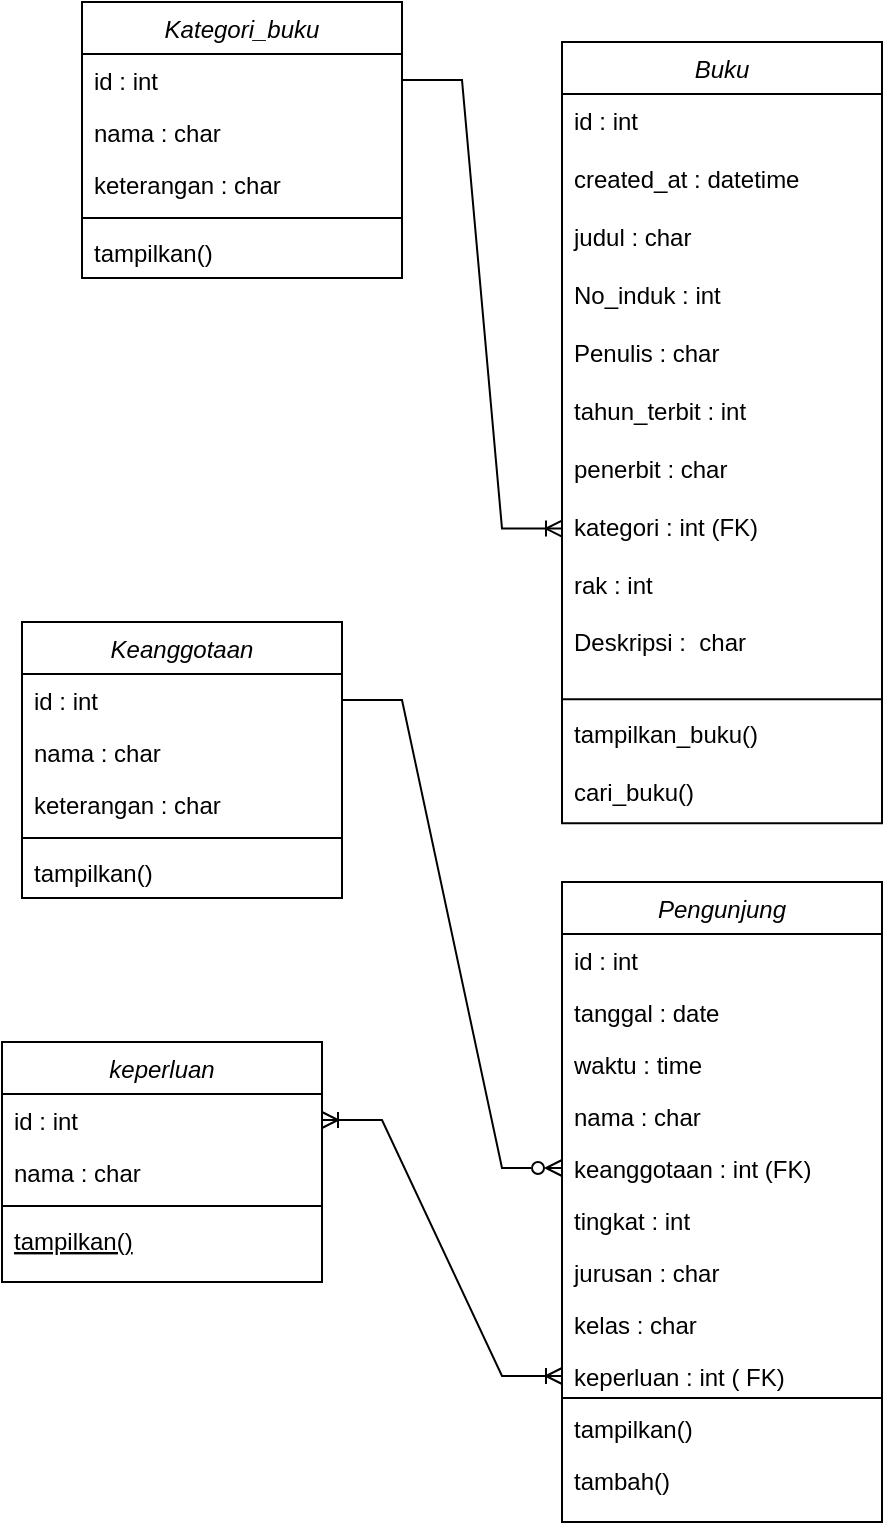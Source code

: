<mxfile version="23.1.5" type="github">
  <diagram id="C5RBs43oDa-KdzZeNtuy" name="Page-1">
    <mxGraphModel dx="1434" dy="780" grid="1" gridSize="10" guides="1" tooltips="1" connect="1" arrows="1" fold="1" page="1" pageScale="1" pageWidth="827" pageHeight="1169" math="0" shadow="0">
      <root>
        <mxCell id="WIyWlLk6GJQsqaUBKTNV-0" />
        <mxCell id="WIyWlLk6GJQsqaUBKTNV-1" parent="WIyWlLk6GJQsqaUBKTNV-0" />
        <mxCell id="zkfFHV4jXpPFQw0GAbJ--0" value="Kategori_buku" style="swimlane;fontStyle=2;align=center;verticalAlign=top;childLayout=stackLayout;horizontal=1;startSize=26;horizontalStack=0;resizeParent=1;resizeLast=0;collapsible=1;marginBottom=0;rounded=0;shadow=0;strokeWidth=1;" parent="WIyWlLk6GJQsqaUBKTNV-1" vertex="1">
          <mxGeometry x="160" y="80" width="160" height="138" as="geometry">
            <mxRectangle x="230" y="140" width="160" height="26" as="alternateBounds" />
          </mxGeometry>
        </mxCell>
        <mxCell id="zkfFHV4jXpPFQw0GAbJ--1" value="id : int" style="text;align=left;verticalAlign=top;spacingLeft=4;spacingRight=4;overflow=hidden;rotatable=0;points=[[0,0.5],[1,0.5]];portConstraint=eastwest;" parent="zkfFHV4jXpPFQw0GAbJ--0" vertex="1">
          <mxGeometry y="26" width="160" height="26" as="geometry" />
        </mxCell>
        <mxCell id="zkfFHV4jXpPFQw0GAbJ--2" value="nama : char" style="text;align=left;verticalAlign=top;spacingLeft=4;spacingRight=4;overflow=hidden;rotatable=0;points=[[0,0.5],[1,0.5]];portConstraint=eastwest;rounded=0;shadow=0;html=0;" parent="zkfFHV4jXpPFQw0GAbJ--0" vertex="1">
          <mxGeometry y="52" width="160" height="26" as="geometry" />
        </mxCell>
        <mxCell id="zkfFHV4jXpPFQw0GAbJ--3" value="keterangan : char" style="text;align=left;verticalAlign=top;spacingLeft=4;spacingRight=4;overflow=hidden;rotatable=0;points=[[0,0.5],[1,0.5]];portConstraint=eastwest;rounded=0;shadow=0;html=0;" parent="zkfFHV4jXpPFQw0GAbJ--0" vertex="1">
          <mxGeometry y="78" width="160" height="26" as="geometry" />
        </mxCell>
        <mxCell id="zkfFHV4jXpPFQw0GAbJ--4" value="" style="line;html=1;strokeWidth=1;align=left;verticalAlign=middle;spacingTop=-1;spacingLeft=3;spacingRight=3;rotatable=0;labelPosition=right;points=[];portConstraint=eastwest;" parent="zkfFHV4jXpPFQw0GAbJ--0" vertex="1">
          <mxGeometry y="104" width="160" height="8" as="geometry" />
        </mxCell>
        <mxCell id="zkfFHV4jXpPFQw0GAbJ--5" value="tampilkan()" style="text;align=left;verticalAlign=top;spacingLeft=4;spacingRight=4;overflow=hidden;rotatable=0;points=[[0,0.5],[1,0.5]];portConstraint=eastwest;" parent="zkfFHV4jXpPFQw0GAbJ--0" vertex="1">
          <mxGeometry y="112" width="160" height="26" as="geometry" />
        </mxCell>
        <mxCell id="zkfFHV4jXpPFQw0GAbJ--6" value="keperluan" style="swimlane;fontStyle=2;align=center;verticalAlign=top;childLayout=stackLayout;horizontal=1;startSize=26;horizontalStack=0;resizeParent=1;resizeLast=0;collapsible=1;marginBottom=0;rounded=0;shadow=0;strokeWidth=1;" parent="WIyWlLk6GJQsqaUBKTNV-1" vertex="1">
          <mxGeometry x="120" y="600" width="160" height="120" as="geometry">
            <mxRectangle x="130" y="380" width="160" height="26" as="alternateBounds" />
          </mxGeometry>
        </mxCell>
        <mxCell id="zkfFHV4jXpPFQw0GAbJ--7" value="id : int" style="text;align=left;verticalAlign=top;spacingLeft=4;spacingRight=4;overflow=hidden;rotatable=0;points=[[0,0.5],[1,0.5]];portConstraint=eastwest;" parent="zkfFHV4jXpPFQw0GAbJ--6" vertex="1">
          <mxGeometry y="26" width="160" height="26" as="geometry" />
        </mxCell>
        <mxCell id="zkfFHV4jXpPFQw0GAbJ--8" value="nama : char" style="text;align=left;verticalAlign=top;spacingLeft=4;spacingRight=4;overflow=hidden;rotatable=0;points=[[0,0.5],[1,0.5]];portConstraint=eastwest;rounded=0;shadow=0;html=0;" parent="zkfFHV4jXpPFQw0GAbJ--6" vertex="1">
          <mxGeometry y="52" width="160" height="26" as="geometry" />
        </mxCell>
        <mxCell id="zkfFHV4jXpPFQw0GAbJ--9" value="" style="line;html=1;strokeWidth=1;align=left;verticalAlign=middle;spacingTop=-1;spacingLeft=3;spacingRight=3;rotatable=0;labelPosition=right;points=[];portConstraint=eastwest;" parent="zkfFHV4jXpPFQw0GAbJ--6" vertex="1">
          <mxGeometry y="78" width="160" height="8" as="geometry" />
        </mxCell>
        <mxCell id="zkfFHV4jXpPFQw0GAbJ--10" value="tampilkan()" style="text;align=left;verticalAlign=top;spacingLeft=4;spacingRight=4;overflow=hidden;rotatable=0;points=[[0,0.5],[1,0.5]];portConstraint=eastwest;fontStyle=4" parent="zkfFHV4jXpPFQw0GAbJ--6" vertex="1">
          <mxGeometry y="86" width="160" height="24" as="geometry" />
        </mxCell>
        <mxCell id="Ee5D-JMMK70TSHBoFIyn-19" value="" style="group" parent="WIyWlLk6GJQsqaUBKTNV-1" vertex="1" connectable="0">
          <mxGeometry x="400" y="100" width="160" height="390" as="geometry" />
        </mxCell>
        <mxCell id="zkfFHV4jXpPFQw0GAbJ--17" value="Buku" style="swimlane;fontStyle=2;align=center;verticalAlign=top;childLayout=stackLayout;horizontal=1;startSize=26;horizontalStack=0;resizeParent=1;resizeLast=0;collapsible=1;marginBottom=0;rounded=0;shadow=0;strokeWidth=1;" parent="Ee5D-JMMK70TSHBoFIyn-19" vertex="1">
          <mxGeometry width="160" height="390.571" as="geometry">
            <mxRectangle x="550" y="140" width="160" height="26" as="alternateBounds" />
          </mxGeometry>
        </mxCell>
        <mxCell id="zkfFHV4jXpPFQw0GAbJ--18" value="id : int" style="text;align=left;verticalAlign=top;spacingLeft=4;spacingRight=4;overflow=hidden;rotatable=0;points=[[0,0.5],[1,0.5]];portConstraint=eastwest;" parent="zkfFHV4jXpPFQw0GAbJ--17" vertex="1">
          <mxGeometry y="26" width="160" height="28.971" as="geometry" />
        </mxCell>
        <mxCell id="zkfFHV4jXpPFQw0GAbJ--19" value="created_at : datetime" style="text;align=left;verticalAlign=top;spacingLeft=4;spacingRight=4;overflow=hidden;rotatable=0;points=[[0,0.5],[1,0.5]];portConstraint=eastwest;rounded=0;shadow=0;html=0;" parent="zkfFHV4jXpPFQw0GAbJ--17" vertex="1">
          <mxGeometry y="54.971" width="160" height="28.971" as="geometry" />
        </mxCell>
        <mxCell id="zkfFHV4jXpPFQw0GAbJ--20" value="judul : char" style="text;align=left;verticalAlign=top;spacingLeft=4;spacingRight=4;overflow=hidden;rotatable=0;points=[[0,0.5],[1,0.5]];portConstraint=eastwest;rounded=0;shadow=0;html=0;" parent="zkfFHV4jXpPFQw0GAbJ--17" vertex="1">
          <mxGeometry y="83.943" width="160" height="28.971" as="geometry" />
        </mxCell>
        <mxCell id="zkfFHV4jXpPFQw0GAbJ--21" value="No_induk : int" style="text;align=left;verticalAlign=top;spacingLeft=4;spacingRight=4;overflow=hidden;rotatable=0;points=[[0,0.5],[1,0.5]];portConstraint=eastwest;rounded=0;shadow=0;html=0;" parent="zkfFHV4jXpPFQw0GAbJ--17" vertex="1">
          <mxGeometry y="112.914" width="160" height="28.971" as="geometry" />
        </mxCell>
        <mxCell id="zkfFHV4jXpPFQw0GAbJ--22" value="Penulis : char" style="text;align=left;verticalAlign=top;spacingLeft=4;spacingRight=4;overflow=hidden;rotatable=0;points=[[0,0.5],[1,0.5]];portConstraint=eastwest;rounded=0;shadow=0;html=0;" parent="zkfFHV4jXpPFQw0GAbJ--17" vertex="1">
          <mxGeometry y="141.886" width="160" height="28.971" as="geometry" />
        </mxCell>
        <mxCell id="Ee5D-JMMK70TSHBoFIyn-5" value="tahun_terbit : int" style="text;align=left;verticalAlign=top;spacingLeft=4;spacingRight=4;overflow=hidden;rotatable=0;points=[[0,0.5],[1,0.5]];portConstraint=eastwest;rounded=0;shadow=0;html=0;" parent="zkfFHV4jXpPFQw0GAbJ--17" vertex="1">
          <mxGeometry y="170.857" width="160" height="28.971" as="geometry" />
        </mxCell>
        <mxCell id="Ee5D-JMMK70TSHBoFIyn-6" value="penerbit : char" style="text;align=left;verticalAlign=top;spacingLeft=4;spacingRight=4;overflow=hidden;rotatable=0;points=[[0,0.5],[1,0.5]];portConstraint=eastwest;rounded=0;shadow=0;html=0;" parent="zkfFHV4jXpPFQw0GAbJ--17" vertex="1">
          <mxGeometry y="199.829" width="160" height="28.971" as="geometry" />
        </mxCell>
        <mxCell id="Ee5D-JMMK70TSHBoFIyn-7" value="kategori : int (FK)" style="text;align=left;verticalAlign=top;spacingLeft=4;spacingRight=4;overflow=hidden;rotatable=0;points=[[0,0.5],[1,0.5]];portConstraint=eastwest;rounded=0;shadow=0;html=0;" parent="zkfFHV4jXpPFQw0GAbJ--17" vertex="1">
          <mxGeometry y="228.8" width="160" height="28.971" as="geometry" />
        </mxCell>
        <mxCell id="Ee5D-JMMK70TSHBoFIyn-10" value="rak : int" style="text;align=left;verticalAlign=top;spacingLeft=4;spacingRight=4;overflow=hidden;rotatable=0;points=[[0,0.5],[1,0.5]];portConstraint=eastwest;rounded=0;shadow=0;html=0;" parent="zkfFHV4jXpPFQw0GAbJ--17" vertex="1">
          <mxGeometry y="257.771" width="160" height="28.971" as="geometry" />
        </mxCell>
        <mxCell id="Ee5D-JMMK70TSHBoFIyn-17" value="Deskripsi :  char" style="text;align=left;verticalAlign=top;spacingLeft=4;spacingRight=4;overflow=hidden;rotatable=0;points=[[0,0.5],[1,0.5]];portConstraint=eastwest;rounded=0;shadow=0;html=0;" parent="zkfFHV4jXpPFQw0GAbJ--17" vertex="1">
          <mxGeometry y="286.743" width="160" height="37.886" as="geometry" />
        </mxCell>
        <mxCell id="9zMCCp3MgLhib6zjqKki-12" value="" style="line;html=1;strokeWidth=1;align=left;verticalAlign=middle;spacingTop=-1;spacingLeft=3;spacingRight=3;rotatable=0;labelPosition=right;points=[];portConstraint=eastwest;" vertex="1" parent="zkfFHV4jXpPFQw0GAbJ--17">
          <mxGeometry y="324.629" width="160" height="8" as="geometry" />
        </mxCell>
        <mxCell id="Ee5D-JMMK70TSHBoFIyn-16" value="tampilkan_buku()" style="text;align=left;verticalAlign=top;spacingLeft=4;spacingRight=4;overflow=hidden;rotatable=0;points=[[0,0.5],[1,0.5]];portConstraint=eastwest;rounded=0;shadow=0;html=0;" parent="zkfFHV4jXpPFQw0GAbJ--17" vertex="1">
          <mxGeometry y="332.629" width="160" height="28.971" as="geometry" />
        </mxCell>
        <mxCell id="9zMCCp3MgLhib6zjqKki-0" value="cari_buku()" style="text;align=left;verticalAlign=top;spacingLeft=4;spacingRight=4;overflow=hidden;rotatable=0;points=[[0,0.5],[1,0.5]];portConstraint=eastwest;rounded=0;shadow=0;html=0;" vertex="1" parent="zkfFHV4jXpPFQw0GAbJ--17">
          <mxGeometry y="361.6" width="160" height="28.971" as="geometry" />
        </mxCell>
        <mxCell id="Ee5D-JMMK70TSHBoFIyn-32" value="" style="group" parent="WIyWlLk6GJQsqaUBKTNV-1" vertex="1" connectable="0">
          <mxGeometry x="400" y="520" width="160" height="320" as="geometry" />
        </mxCell>
        <mxCell id="Ee5D-JMMK70TSHBoFIyn-33" value="Pengunjung" style="swimlane;fontStyle=2;align=center;verticalAlign=top;childLayout=stackLayout;horizontal=1;startSize=26;horizontalStack=0;resizeParent=1;resizeLast=0;collapsible=1;marginBottom=0;rounded=0;shadow=0;strokeWidth=1;" parent="Ee5D-JMMK70TSHBoFIyn-32" vertex="1">
          <mxGeometry width="160" height="320" as="geometry">
            <mxRectangle x="550" y="140" width="160" height="26" as="alternateBounds" />
          </mxGeometry>
        </mxCell>
        <mxCell id="Ee5D-JMMK70TSHBoFIyn-34" value="id : int" style="text;align=left;verticalAlign=top;spacingLeft=4;spacingRight=4;overflow=hidden;rotatable=0;points=[[0,0.5],[1,0.5]];portConstraint=eastwest;" parent="Ee5D-JMMK70TSHBoFIyn-33" vertex="1">
          <mxGeometry y="26" width="160" height="26" as="geometry" />
        </mxCell>
        <mxCell id="Ee5D-JMMK70TSHBoFIyn-35" value="tanggal : date" style="text;align=left;verticalAlign=top;spacingLeft=4;spacingRight=4;overflow=hidden;rotatable=0;points=[[0,0.5],[1,0.5]];portConstraint=eastwest;rounded=0;shadow=0;html=0;" parent="Ee5D-JMMK70TSHBoFIyn-33" vertex="1">
          <mxGeometry y="52" width="160" height="26" as="geometry" />
        </mxCell>
        <mxCell id="Ee5D-JMMK70TSHBoFIyn-36" value="waktu : time" style="text;align=left;verticalAlign=top;spacingLeft=4;spacingRight=4;overflow=hidden;rotatable=0;points=[[0,0.5],[1,0.5]];portConstraint=eastwest;rounded=0;shadow=0;html=0;" parent="Ee5D-JMMK70TSHBoFIyn-33" vertex="1">
          <mxGeometry y="78" width="160" height="26" as="geometry" />
        </mxCell>
        <mxCell id="Ee5D-JMMK70TSHBoFIyn-37" value="nama : char" style="text;align=left;verticalAlign=top;spacingLeft=4;spacingRight=4;overflow=hidden;rotatable=0;points=[[0,0.5],[1,0.5]];portConstraint=eastwest;rounded=0;shadow=0;html=0;" parent="Ee5D-JMMK70TSHBoFIyn-33" vertex="1">
          <mxGeometry y="104" width="160" height="26" as="geometry" />
        </mxCell>
        <mxCell id="Ee5D-JMMK70TSHBoFIyn-38" value="keanggotaan : int (FK)" style="text;align=left;verticalAlign=top;spacingLeft=4;spacingRight=4;overflow=hidden;rotatable=0;points=[[0,0.5],[1,0.5]];portConstraint=eastwest;rounded=0;shadow=0;html=0;" parent="Ee5D-JMMK70TSHBoFIyn-33" vertex="1">
          <mxGeometry y="130" width="160" height="26" as="geometry" />
        </mxCell>
        <mxCell id="Ee5D-JMMK70TSHBoFIyn-39" value="tingkat : int" style="text;align=left;verticalAlign=top;spacingLeft=4;spacingRight=4;overflow=hidden;rotatable=0;points=[[0,0.5],[1,0.5]];portConstraint=eastwest;rounded=0;shadow=0;html=0;" parent="Ee5D-JMMK70TSHBoFIyn-33" vertex="1">
          <mxGeometry y="156" width="160" height="26" as="geometry" />
        </mxCell>
        <mxCell id="Ee5D-JMMK70TSHBoFIyn-40" value="jurusan : char" style="text;align=left;verticalAlign=top;spacingLeft=4;spacingRight=4;overflow=hidden;rotatable=0;points=[[0,0.5],[1,0.5]];portConstraint=eastwest;rounded=0;shadow=0;html=0;" parent="Ee5D-JMMK70TSHBoFIyn-33" vertex="1">
          <mxGeometry y="182" width="160" height="26" as="geometry" />
        </mxCell>
        <mxCell id="Ee5D-JMMK70TSHBoFIyn-41" value="kelas : char" style="text;align=left;verticalAlign=top;spacingLeft=4;spacingRight=4;overflow=hidden;rotatable=0;points=[[0,0.5],[1,0.5]];portConstraint=eastwest;rounded=0;shadow=0;html=0;" parent="Ee5D-JMMK70TSHBoFIyn-33" vertex="1">
          <mxGeometry y="208" width="160" height="26" as="geometry" />
        </mxCell>
        <mxCell id="Ee5D-JMMK70TSHBoFIyn-42" value="keperluan : int ( FK)" style="text;align=left;verticalAlign=top;spacingLeft=4;spacingRight=4;overflow=hidden;rotatable=0;points=[[0,0.5],[1,0.5]];portConstraint=eastwest;rounded=0;shadow=0;html=0;" parent="Ee5D-JMMK70TSHBoFIyn-33" vertex="1">
          <mxGeometry y="234" width="160" height="26" as="geometry" />
        </mxCell>
        <mxCell id="Ee5D-JMMK70TSHBoFIyn-43" value="tampilkan()" style="text;align=left;verticalAlign=top;spacingLeft=4;spacingRight=4;overflow=hidden;rotatable=0;points=[[0,0.5],[1,0.5]];portConstraint=eastwest;rounded=0;shadow=0;html=0;" parent="Ee5D-JMMK70TSHBoFIyn-33" vertex="1">
          <mxGeometry y="260" width="160" height="26" as="geometry" />
        </mxCell>
        <mxCell id="Ee5D-JMMK70TSHBoFIyn-44" value="tambah()" style="text;align=left;verticalAlign=top;spacingLeft=4;spacingRight=4;overflow=hidden;rotatable=0;points=[[0,0.5],[1,0.5]];portConstraint=eastwest;rounded=0;shadow=0;html=0;" parent="Ee5D-JMMK70TSHBoFIyn-33" vertex="1">
          <mxGeometry y="286" width="160" height="34" as="geometry" />
        </mxCell>
        <mxCell id="Ee5D-JMMK70TSHBoFIyn-45" value="" style="line;html=1;strokeWidth=1;align=left;verticalAlign=middle;spacingTop=-1;spacingLeft=3;spacingRight=3;rotatable=0;labelPosition=right;points=[];portConstraint=eastwest;" parent="Ee5D-JMMK70TSHBoFIyn-32" vertex="1">
          <mxGeometry y="254" width="160" height="8" as="geometry" />
        </mxCell>
        <mxCell id="Ee5D-JMMK70TSHBoFIyn-47" value="Keanggotaan" style="swimlane;fontStyle=2;align=center;verticalAlign=top;childLayout=stackLayout;horizontal=1;startSize=26;horizontalStack=0;resizeParent=1;resizeLast=0;collapsible=1;marginBottom=0;rounded=0;shadow=0;strokeWidth=1;" parent="WIyWlLk6GJQsqaUBKTNV-1" vertex="1">
          <mxGeometry x="130" y="390" width="160" height="138" as="geometry">
            <mxRectangle x="230" y="140" width="160" height="26" as="alternateBounds" />
          </mxGeometry>
        </mxCell>
        <mxCell id="Ee5D-JMMK70TSHBoFIyn-48" value="id : int" style="text;align=left;verticalAlign=top;spacingLeft=4;spacingRight=4;overflow=hidden;rotatable=0;points=[[0,0.5],[1,0.5]];portConstraint=eastwest;" parent="Ee5D-JMMK70TSHBoFIyn-47" vertex="1">
          <mxGeometry y="26" width="160" height="26" as="geometry" />
        </mxCell>
        <mxCell id="Ee5D-JMMK70TSHBoFIyn-49" value="nama : char" style="text;align=left;verticalAlign=top;spacingLeft=4;spacingRight=4;overflow=hidden;rotatable=0;points=[[0,0.5],[1,0.5]];portConstraint=eastwest;rounded=0;shadow=0;html=0;" parent="Ee5D-JMMK70TSHBoFIyn-47" vertex="1">
          <mxGeometry y="52" width="160" height="26" as="geometry" />
        </mxCell>
        <mxCell id="Ee5D-JMMK70TSHBoFIyn-50" value="keterangan : char" style="text;align=left;verticalAlign=top;spacingLeft=4;spacingRight=4;overflow=hidden;rotatable=0;points=[[0,0.5],[1,0.5]];portConstraint=eastwest;rounded=0;shadow=0;html=0;" parent="Ee5D-JMMK70TSHBoFIyn-47" vertex="1">
          <mxGeometry y="78" width="160" height="26" as="geometry" />
        </mxCell>
        <mxCell id="Ee5D-JMMK70TSHBoFIyn-51" value="" style="line;html=1;strokeWidth=1;align=left;verticalAlign=middle;spacingTop=-1;spacingLeft=3;spacingRight=3;rotatable=0;labelPosition=right;points=[];portConstraint=eastwest;" parent="Ee5D-JMMK70TSHBoFIyn-47" vertex="1">
          <mxGeometry y="104" width="160" height="8" as="geometry" />
        </mxCell>
        <mxCell id="Ee5D-JMMK70TSHBoFIyn-52" value="tampilkan()" style="text;align=left;verticalAlign=top;spacingLeft=4;spacingRight=4;overflow=hidden;rotatable=0;points=[[0,0.5],[1,0.5]];portConstraint=eastwest;" parent="Ee5D-JMMK70TSHBoFIyn-47" vertex="1">
          <mxGeometry y="112" width="160" height="26" as="geometry" />
        </mxCell>
        <mxCell id="Ee5D-JMMK70TSHBoFIyn-54" value="" style="edgeStyle=entityRelationEdgeStyle;fontSize=12;html=1;endArrow=ERzeroToMany;rounded=0;entryX=0;entryY=0.5;entryDx=0;entryDy=0;endFill=0;" parent="WIyWlLk6GJQsqaUBKTNV-1" source="Ee5D-JMMK70TSHBoFIyn-48" target="Ee5D-JMMK70TSHBoFIyn-38" edge="1">
          <mxGeometry width="100" height="100" relative="1" as="geometry">
            <mxPoint x="360" y="450" as="sourcePoint" />
            <mxPoint x="470" y="360" as="targetPoint" />
          </mxGeometry>
        </mxCell>
        <mxCell id="Ee5D-JMMK70TSHBoFIyn-56" value="" style="edgeStyle=entityRelationEdgeStyle;fontSize=12;html=1;endArrow=ERoneToMany;rounded=0;entryX=0;entryY=0.5;entryDx=0;entryDy=0;endFill=0;startArrow=ERoneToMany;startFill=0;" parent="WIyWlLk6GJQsqaUBKTNV-1" target="Ee5D-JMMK70TSHBoFIyn-42" edge="1" source="zkfFHV4jXpPFQw0GAbJ--7">
          <mxGeometry width="100" height="100" relative="1" as="geometry">
            <mxPoint x="300" y="640" as="sourcePoint" />
            <mxPoint x="460" y="550" as="targetPoint" />
            <Array as="points">
              <mxPoint x="320" y="720" />
              <mxPoint x="280" y="650" />
              <mxPoint x="330" y="720" />
              <mxPoint x="340" y="680" />
              <mxPoint x="300" y="660" />
              <mxPoint x="270" y="650" />
              <mxPoint x="290" y="580" />
              <mxPoint x="320" y="600" />
              <mxPoint x="330" y="710" />
              <mxPoint x="390" y="760" />
              <mxPoint x="350" y="720" />
              <mxPoint x="330" y="600" />
              <mxPoint x="310" y="640" />
            </Array>
          </mxGeometry>
        </mxCell>
        <mxCell id="9zMCCp3MgLhib6zjqKki-13" value="" style="edgeStyle=entityRelationEdgeStyle;fontSize=12;html=1;endArrow=ERoneToMany;rounded=0;exitX=1;exitY=0.5;exitDx=0;exitDy=0;" edge="1" parent="WIyWlLk6GJQsqaUBKTNV-1" source="zkfFHV4jXpPFQw0GAbJ--1" target="Ee5D-JMMK70TSHBoFIyn-7">
          <mxGeometry width="100" height="100" relative="1" as="geometry">
            <mxPoint x="360" y="210" as="sourcePoint" />
            <mxPoint x="460" y="110" as="targetPoint" />
          </mxGeometry>
        </mxCell>
      </root>
    </mxGraphModel>
  </diagram>
</mxfile>
